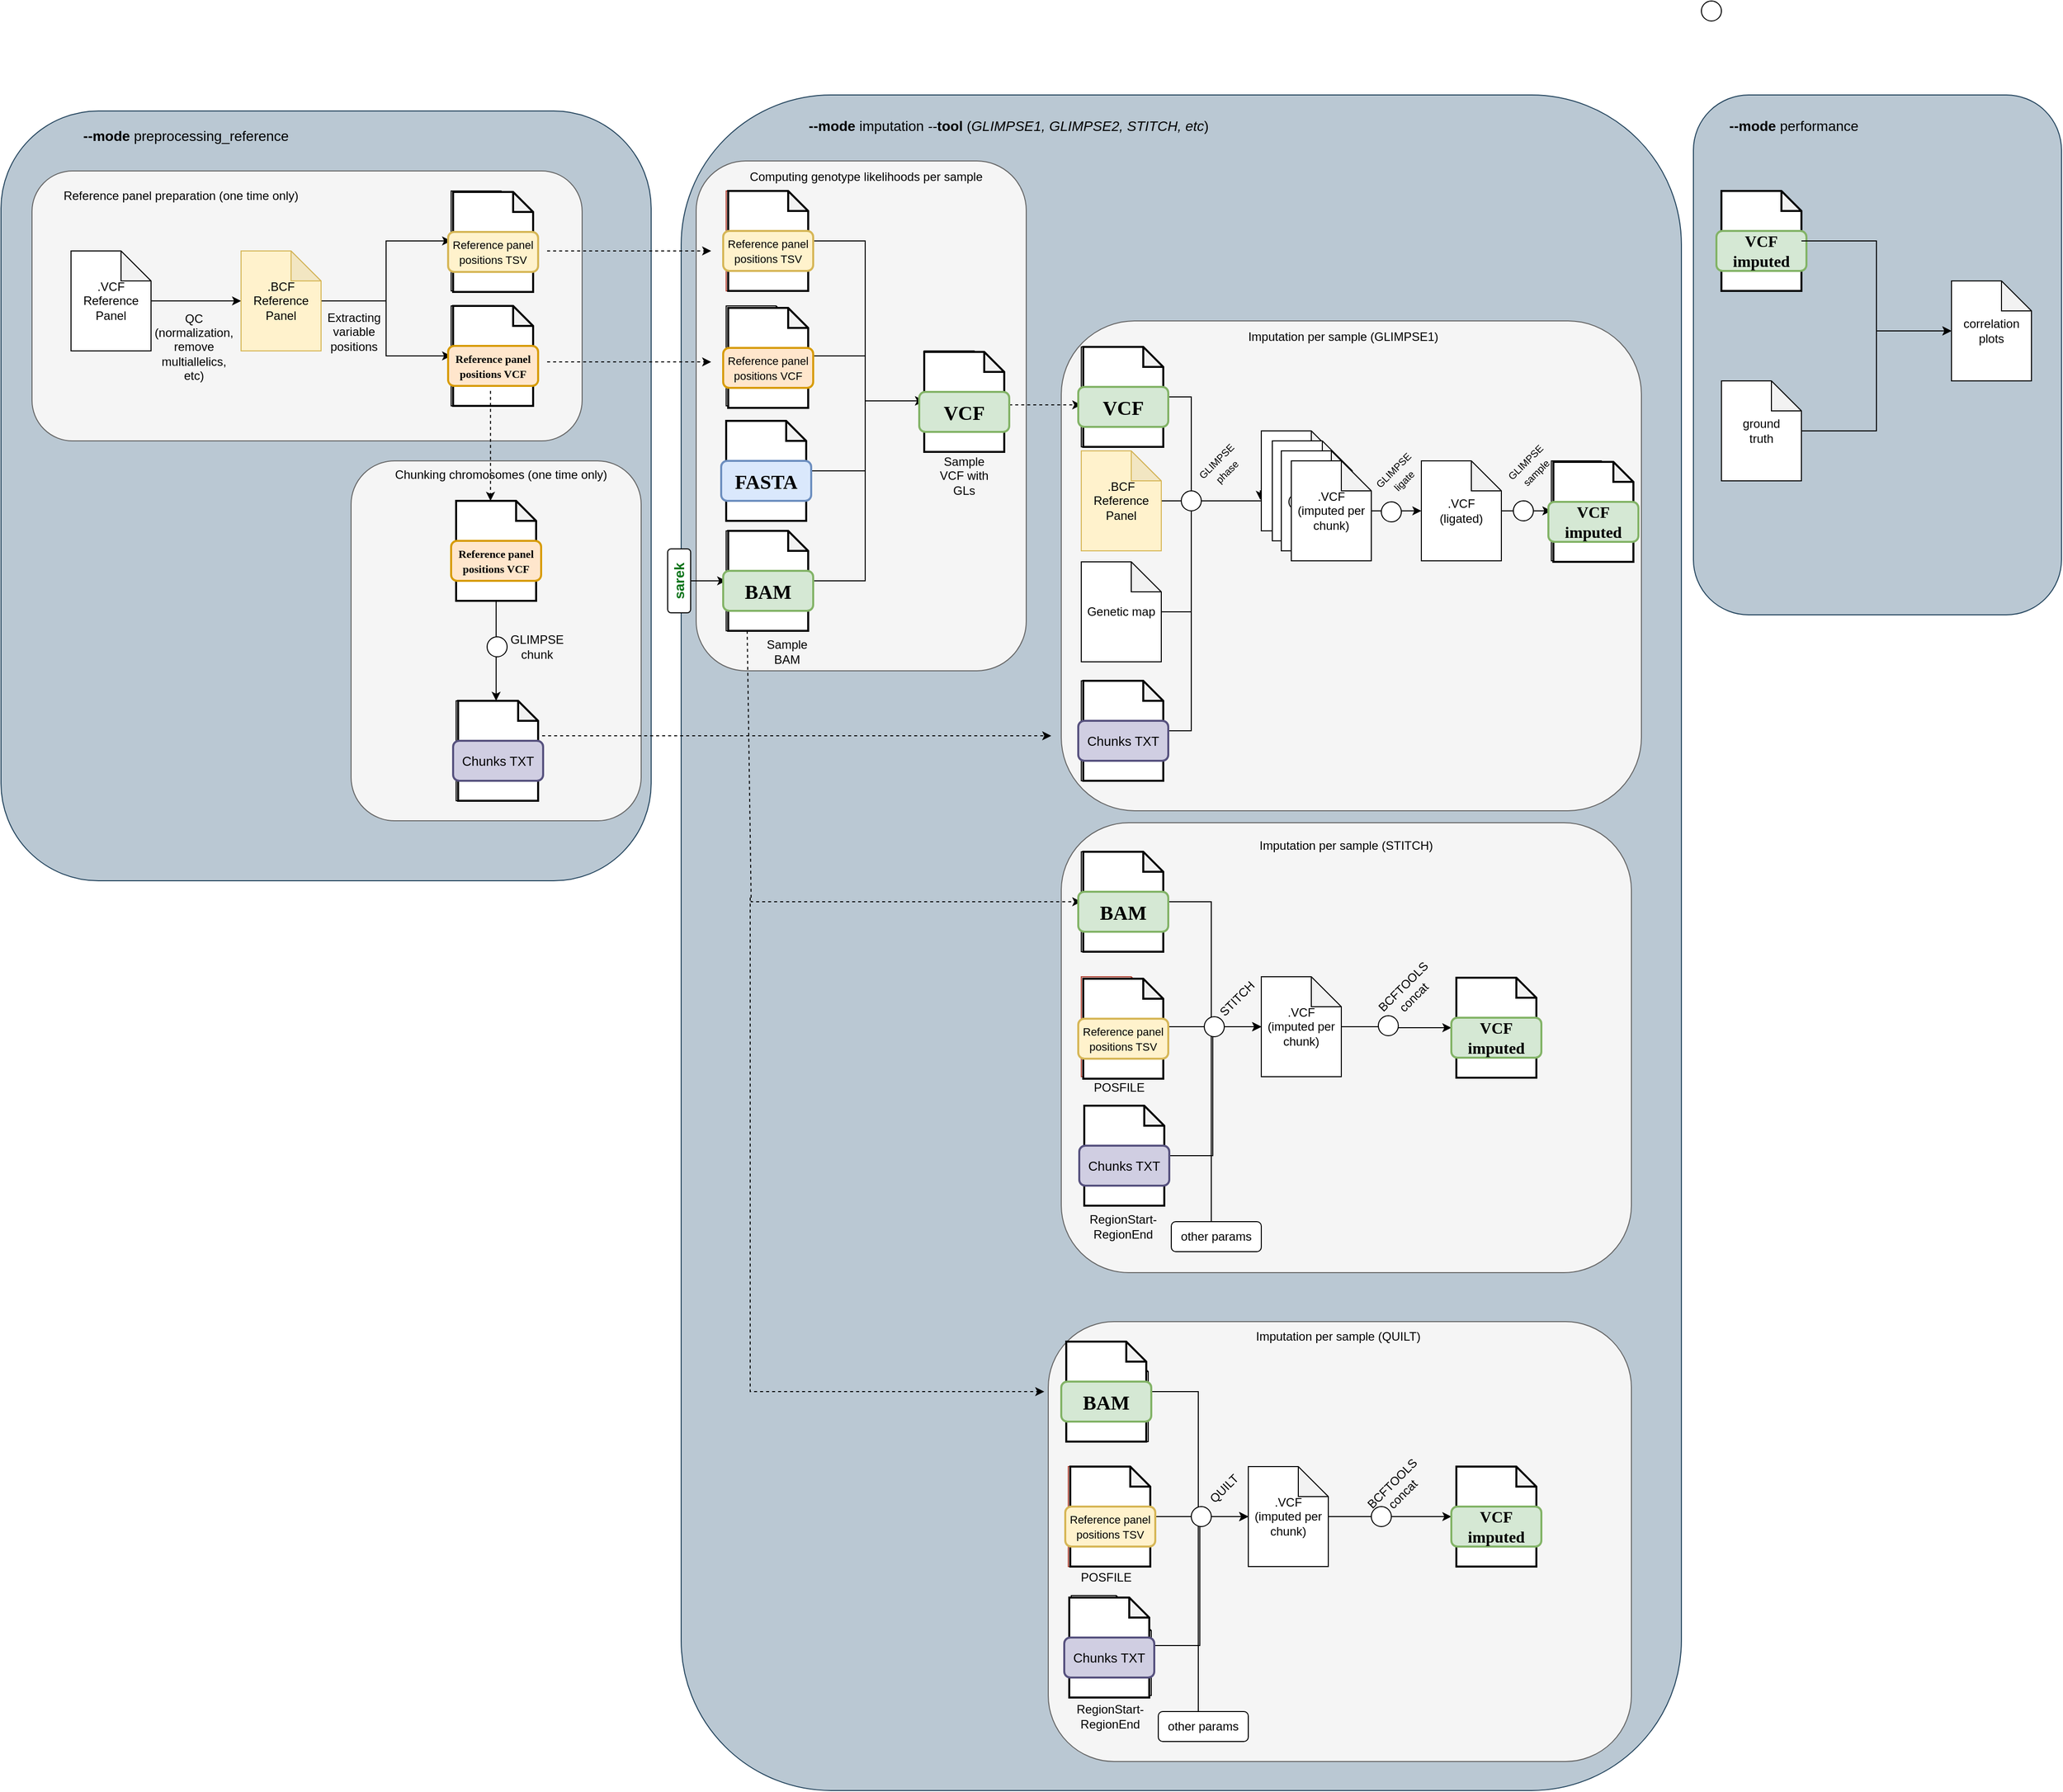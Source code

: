 <mxfile version="21.3.2" type="github">
  <diagram name="Página-1" id="-axOkUm3RsGXAW3Lqls3">
    <mxGraphModel dx="1434" dy="1920" grid="1" gridSize="10" guides="1" tooltips="1" connect="1" arrows="1" fold="1" page="1" pageScale="1" pageWidth="827" pageHeight="1169" math="0" shadow="0">
      <root>
        <mxCell id="0" />
        <mxCell id="1" parent="0" />
        <mxCell id="6JE3I8eEDpICr71EeEou-188" value="" style="rounded=1;whiteSpace=wrap;html=1;fillColor=#bac8d3;strokeColor=#23445d;" parent="1" vertex="1">
          <mxGeometry x="680" y="-36" width="1000" height="1696" as="geometry" />
        </mxCell>
        <mxCell id="6JE3I8eEDpICr71EeEou-182" value="" style="rounded=1;whiteSpace=wrap;html=1;fillColor=#bac8d3;strokeColor=#23445d;" parent="1" vertex="1">
          <mxGeometry y="-20" width="650" height="770" as="geometry" />
        </mxCell>
        <mxCell id="6JE3I8eEDpICr71EeEou-3" value="" style="rounded=1;whiteSpace=wrap;html=1;fillColor=#f5f5f5;strokeColor=#666666;fontColor=#333333;" parent="1" vertex="1">
          <mxGeometry x="31" y="40" width="550" height="270" as="geometry" />
        </mxCell>
        <mxCell id="6JE3I8eEDpICr71EeEou-7" style="edgeStyle=orthogonalEdgeStyle;rounded=0;orthogonalLoop=1;jettySize=auto;html=1;" parent="1" source="6JE3I8eEDpICr71EeEou-2" target="6JE3I8eEDpICr71EeEou-6" edge="1">
          <mxGeometry relative="1" as="geometry" />
        </mxCell>
        <mxCell id="6JE3I8eEDpICr71EeEou-2" value="&lt;div&gt;.VCF&lt;/div&gt;&lt;div&gt;Reference&lt;/div&gt;&lt;div&gt;Panel&lt;br&gt;&lt;/div&gt;" style="shape=note;whiteSpace=wrap;html=1;backgroundOutline=1;darkOpacity=0.05;" parent="1" vertex="1">
          <mxGeometry x="70" y="120" width="80" height="100" as="geometry" />
        </mxCell>
        <mxCell id="6JE3I8eEDpICr71EeEou-4" value="Reference panel preparation (one time only)" style="text;html=1;strokeColor=none;fillColor=none;align=center;verticalAlign=middle;whiteSpace=wrap;rounded=0;" parent="1" vertex="1">
          <mxGeometry x="10" y="50" width="340" height="30" as="geometry" />
        </mxCell>
        <mxCell id="6JE3I8eEDpICr71EeEou-12" style="edgeStyle=orthogonalEdgeStyle;rounded=0;orthogonalLoop=1;jettySize=auto;html=1;entryX=0;entryY=0.5;entryDx=0;entryDy=0;entryPerimeter=0;" parent="1" source="6JE3I8eEDpICr71EeEou-6" target="6JE3I8eEDpICr71EeEou-9" edge="1">
          <mxGeometry relative="1" as="geometry" />
        </mxCell>
        <mxCell id="6JE3I8eEDpICr71EeEou-13" style="edgeStyle=orthogonalEdgeStyle;rounded=0;orthogonalLoop=1;jettySize=auto;html=1;" parent="1" source="6JE3I8eEDpICr71EeEou-6" target="6JE3I8eEDpICr71EeEou-10" edge="1">
          <mxGeometry relative="1" as="geometry" />
        </mxCell>
        <mxCell id="6JE3I8eEDpICr71EeEou-6" value="&lt;div&gt;.BCF&lt;/div&gt;&lt;div&gt;Reference&lt;/div&gt;&lt;div&gt;Panel&lt;br&gt;&lt;/div&gt;" style="shape=note;whiteSpace=wrap;html=1;backgroundOutline=1;darkOpacity=0.05;fillColor=#fff2cc;strokeColor=#d6b656;" parent="1" vertex="1">
          <mxGeometry x="240" y="120" width="80" height="100" as="geometry" />
        </mxCell>
        <mxCell id="6JE3I8eEDpICr71EeEou-8" value="&lt;div&gt;QC&lt;/div&gt;&lt;div&gt;(normalization,&lt;/div&gt;&lt;div&gt;remove multiallelics, etc)&lt;br&gt;&lt;/div&gt;" style="text;html=1;strokeColor=none;fillColor=none;align=center;verticalAlign=middle;whiteSpace=wrap;rounded=0;" parent="1" vertex="1">
          <mxGeometry x="163" y="201" width="60" height="30" as="geometry" />
        </mxCell>
        <mxCell id="6JE3I8eEDpICr71EeEou-9" value="&lt;div&gt;.TSV&lt;/div&gt;&lt;div&gt;Reference&lt;/div&gt;&lt;div&gt;Panel&lt;/div&gt;&lt;div&gt;(variable positions)&lt;/div&gt;" style="shape=note;whiteSpace=wrap;html=1;backgroundOutline=1;darkOpacity=0.05;" parent="1" vertex="1">
          <mxGeometry x="450" y="60" width="80" height="100" as="geometry" />
        </mxCell>
        <mxCell id="6JE3I8eEDpICr71EeEou-10" value="&lt;div&gt;.VCF&lt;/div&gt;&lt;div&gt;Reference&lt;/div&gt;&lt;div&gt;Panel&lt;/div&gt;&lt;div&gt;(variable positions)&lt;/div&gt;" style="shape=note;whiteSpace=wrap;html=1;backgroundOutline=1;darkOpacity=0.05;" parent="1" vertex="1">
          <mxGeometry x="450" y="175" width="80" height="100" as="geometry" />
        </mxCell>
        <mxCell id="6JE3I8eEDpICr71EeEou-14" value="Extracting variable positions" style="text;html=1;strokeColor=none;fillColor=none;align=center;verticalAlign=middle;whiteSpace=wrap;rounded=0;" parent="1" vertex="1">
          <mxGeometry x="323" y="186" width="60" height="30" as="geometry" />
        </mxCell>
        <mxCell id="6JE3I8eEDpICr71EeEou-17" value="" style="rounded=1;whiteSpace=wrap;html=1;fillColor=#f5f5f5;strokeColor=#666666;fontColor=#333333;" parent="1" vertex="1">
          <mxGeometry x="695" y="30" width="330" height="510" as="geometry" />
        </mxCell>
        <mxCell id="6JE3I8eEDpICr71EeEou-18" value="Computing genotype likelihoods per sample" style="text;html=1;strokeColor=none;fillColor=none;align=center;verticalAlign=middle;whiteSpace=wrap;rounded=0;" parent="1" vertex="1">
          <mxGeometry x="695" y="31" width="340" height="30" as="geometry" />
        </mxCell>
        <mxCell id="6JE3I8eEDpICr71EeEou-28" style="edgeStyle=orthogonalEdgeStyle;rounded=0;orthogonalLoop=1;jettySize=auto;html=1;entryX=0;entryY=0.5;entryDx=0;entryDy=0;entryPerimeter=0;" parent="1" source="6JE3I8eEDpICr71EeEou-1" target="6JE3I8eEDpICr71EeEou-27" edge="1">
          <mxGeometry relative="1" as="geometry" />
        </mxCell>
        <mxCell id="6JE3I8eEDpICr71EeEou-1" value="&lt;div&gt;sample&lt;br&gt;&lt;/div&gt;&lt;div&gt;.BAM&lt;/div&gt;" style="shape=note;whiteSpace=wrap;html=1;backgroundOutline=1;darkOpacity=0.05;" parent="1" vertex="1">
          <mxGeometry x="725" y="400" width="80" height="100" as="geometry" />
        </mxCell>
        <mxCell id="6JE3I8eEDpICr71EeEou-31" style="edgeStyle=orthogonalEdgeStyle;rounded=0;orthogonalLoop=1;jettySize=auto;html=1;entryX=0;entryY=0.5;entryDx=0;entryDy=0;entryPerimeter=0;" parent="1" source="6JE3I8eEDpICr71EeEou-20" target="6JE3I8eEDpICr71EeEou-27" edge="1">
          <mxGeometry relative="1" as="geometry" />
        </mxCell>
        <mxCell id="6JE3I8eEDpICr71EeEou-20" value="&lt;div&gt;.TSV&lt;/div&gt;&lt;div&gt;Reference&lt;/div&gt;&lt;div&gt;Panel&lt;/div&gt;&lt;div&gt;(variable positions)&lt;/div&gt;" style="shape=note;whiteSpace=wrap;html=1;backgroundOutline=1;darkOpacity=0.05;fillColor=#fad9d5;strokeColor=#ae4132;" parent="1" vertex="1">
          <mxGeometry x="725" y="60" width="80" height="100" as="geometry" />
        </mxCell>
        <mxCell id="6JE3I8eEDpICr71EeEou-30" style="edgeStyle=orthogonalEdgeStyle;rounded=0;orthogonalLoop=1;jettySize=auto;html=1;entryX=0;entryY=0.5;entryDx=0;entryDy=0;entryPerimeter=0;" parent="1" source="6JE3I8eEDpICr71EeEou-21" target="6JE3I8eEDpICr71EeEou-27" edge="1">
          <mxGeometry relative="1" as="geometry" />
        </mxCell>
        <mxCell id="6JE3I8eEDpICr71EeEou-21" value="&lt;div&gt;.VCF&lt;/div&gt;&lt;div&gt;Reference&lt;/div&gt;&lt;div&gt;Panel&lt;/div&gt;&lt;div&gt;(variable positions)&lt;/div&gt;" style="shape=note;whiteSpace=wrap;html=1;backgroundOutline=1;darkOpacity=0.05;" parent="1" vertex="1">
          <mxGeometry x="725" y="175" width="80" height="100" as="geometry" />
        </mxCell>
        <mxCell id="6JE3I8eEDpICr71EeEou-29" style="edgeStyle=orthogonalEdgeStyle;rounded=0;orthogonalLoop=1;jettySize=auto;html=1;entryX=0;entryY=0.5;entryDx=0;entryDy=0;entryPerimeter=0;" parent="1" source="6JE3I8eEDpICr71EeEou-22" target="6JE3I8eEDpICr71EeEou-27" edge="1">
          <mxGeometry relative="1" as="geometry" />
        </mxCell>
        <mxCell id="6JE3I8eEDpICr71EeEou-22" value="&lt;div&gt;.FASTA&lt;/div&gt;&lt;div&gt;reference&lt;/div&gt;&lt;div&gt;genome&lt;br&gt;&lt;/div&gt;" style="shape=note;whiteSpace=wrap;html=1;backgroundOutline=1;darkOpacity=0.05;" parent="1" vertex="1">
          <mxGeometry x="725" y="290" width="80" height="100" as="geometry" />
        </mxCell>
        <mxCell id="6JE3I8eEDpICr71EeEou-25" value="" style="endArrow=classic;html=1;rounded=0;dashed=1;" parent="1" edge="1">
          <mxGeometry width="50" height="50" relative="1" as="geometry">
            <mxPoint x="546" y="231" as="sourcePoint" />
            <mxPoint x="710" y="231" as="targetPoint" />
          </mxGeometry>
        </mxCell>
        <mxCell id="6JE3I8eEDpICr71EeEou-26" value="" style="endArrow=classic;html=1;rounded=0;dashed=1;" parent="1" edge="1">
          <mxGeometry width="50" height="50" relative="1" as="geometry">
            <mxPoint x="546" y="120" as="sourcePoint" />
            <mxPoint x="710" y="120" as="targetPoint" />
          </mxGeometry>
        </mxCell>
        <mxCell id="6JE3I8eEDpICr71EeEou-27" value="&lt;div&gt;.VCF&lt;/div&gt;&lt;div&gt;Sample&lt;/div&gt;(with GLs)" style="shape=note;whiteSpace=wrap;html=1;backgroundOutline=1;darkOpacity=0.05;" parent="1" vertex="1">
          <mxGeometry x="923" y="220" width="80" height="100" as="geometry" />
        </mxCell>
        <mxCell id="6JE3I8eEDpICr71EeEou-32" value="" style="rounded=1;whiteSpace=wrap;html=1;fillColor=#f5f5f5;strokeColor=#666666;fontColor=#333333;" parent="1" vertex="1">
          <mxGeometry x="350" y="330" width="290" height="360" as="geometry" />
        </mxCell>
        <mxCell id="6JE3I8eEDpICr71EeEou-33" value="Chunking chromosomes (one time only)" style="text;html=1;strokeColor=none;fillColor=none;align=center;verticalAlign=middle;whiteSpace=wrap;rounded=0;" parent="1" vertex="1">
          <mxGeometry x="330" y="329" width="340" height="30" as="geometry" />
        </mxCell>
        <mxCell id="6JE3I8eEDpICr71EeEou-37" style="edgeStyle=orthogonalEdgeStyle;rounded=0;orthogonalLoop=1;jettySize=auto;html=1;" parent="1" source="6JE3I8eEDpICr71EeEou-35" target="6JE3I8eEDpICr71EeEou-36" edge="1">
          <mxGeometry relative="1" as="geometry" />
        </mxCell>
        <mxCell id="6JE3I8eEDpICr71EeEou-35" value="&lt;div&gt;.VCF&lt;/div&gt;&lt;div&gt;Reference&lt;/div&gt;&lt;div&gt;Panel&lt;/div&gt;&lt;div&gt;(variable positions)&lt;/div&gt;" style="shape=note;whiteSpace=wrap;html=1;backgroundOutline=1;darkOpacity=0.05;size=35;" parent="1" vertex="1">
          <mxGeometry x="455" y="370" width="80" height="100" as="geometry" />
        </mxCell>
        <mxCell id="6JE3I8eEDpICr71EeEou-36" value="&lt;div&gt;.TXT&lt;/div&gt;&lt;div&gt;Chunks per chromosome&lt;br&gt;&lt;/div&gt;" style="shape=note;whiteSpace=wrap;html=1;backgroundOutline=1;darkOpacity=0.05;size=35;" parent="1" vertex="1">
          <mxGeometry x="455" y="570" width="80" height="100" as="geometry" />
        </mxCell>
        <mxCell id="6JE3I8eEDpICr71EeEou-38" value="" style="ellipse;whiteSpace=wrap;html=1;aspect=fixed;" parent="1" vertex="1">
          <mxGeometry x="486" y="506" width="20" height="20" as="geometry" />
        </mxCell>
        <mxCell id="6JE3I8eEDpICr71EeEou-39" value="GLIMPSE chunk" style="text;html=1;strokeColor=none;fillColor=none;align=center;verticalAlign=middle;whiteSpace=wrap;rounded=0;" parent="1" vertex="1">
          <mxGeometry x="506" y="501" width="60" height="30" as="geometry" />
        </mxCell>
        <mxCell id="6JE3I8eEDpICr71EeEou-40" value="" style="rounded=1;whiteSpace=wrap;html=1;fillColor=#f5f5f5;strokeColor=#666666;fontColor=#333333;" parent="1" vertex="1">
          <mxGeometry x="1060" y="190" width="580" height="490" as="geometry" />
        </mxCell>
        <mxCell id="6JE3I8eEDpICr71EeEou-41" value="Imputation per sample (GLIMPSE1)" style="text;html=1;strokeColor=none;fillColor=none;align=center;verticalAlign=middle;whiteSpace=wrap;rounded=0;" parent="1" vertex="1">
          <mxGeometry x="1172" y="191" width="340" height="30" as="geometry" />
        </mxCell>
        <mxCell id="6JE3I8eEDpICr71EeEou-65" style="edgeStyle=orthogonalEdgeStyle;rounded=0;orthogonalLoop=1;jettySize=auto;html=1;entryX=0;entryY=0.5;entryDx=0;entryDy=0;entryPerimeter=0;" parent="1" source="6JE3I8eEDpICr71EeEou-42" target="6JE3I8eEDpICr71EeEou-48" edge="1">
          <mxGeometry relative="1" as="geometry">
            <Array as="points">
              <mxPoint x="1190" y="266" />
              <mxPoint x="1190" y="370" />
            </Array>
          </mxGeometry>
        </mxCell>
        <mxCell id="6JE3I8eEDpICr71EeEou-42" value="&lt;div&gt;.VCF&lt;/div&gt;&lt;div&gt;Sample&lt;/div&gt;(with GLs)" style="shape=note;whiteSpace=wrap;html=1;backgroundOutline=1;darkOpacity=0.05;" parent="1" vertex="1">
          <mxGeometry x="1080" y="216" width="80" height="100" as="geometry" />
        </mxCell>
        <mxCell id="6JE3I8eEDpICr71EeEou-64" style="edgeStyle=orthogonalEdgeStyle;rounded=0;orthogonalLoop=1;jettySize=auto;html=1;" parent="1" source="6JE3I8eEDpICr71EeEou-43" target="6JE3I8eEDpICr71EeEou-48" edge="1">
          <mxGeometry relative="1" as="geometry" />
        </mxCell>
        <mxCell id="6JE3I8eEDpICr71EeEou-43" value="&lt;div&gt;.BCF&lt;/div&gt;&lt;div&gt;Reference&lt;/div&gt;&lt;div&gt;Panel&lt;br&gt;&lt;/div&gt;" style="shape=note;whiteSpace=wrap;html=1;backgroundOutline=1;darkOpacity=0.05;fillColor=#fff2cc;strokeColor=#d6b656;" parent="1" vertex="1">
          <mxGeometry x="1080" y="320" width="80" height="100" as="geometry" />
        </mxCell>
        <mxCell id="6JE3I8eEDpICr71EeEou-66" style="edgeStyle=orthogonalEdgeStyle;rounded=0;orthogonalLoop=1;jettySize=auto;html=1;entryX=-0.012;entryY=0.69;entryDx=0;entryDy=0;entryPerimeter=0;" parent="1" source="6JE3I8eEDpICr71EeEou-67" target="6JE3I8eEDpICr71EeEou-46" edge="1">
          <mxGeometry relative="1" as="geometry">
            <Array as="points">
              <mxPoint x="1260" y="370" />
              <mxPoint x="1260" y="360" />
            </Array>
          </mxGeometry>
        </mxCell>
        <mxCell id="6JE3I8eEDpICr71EeEou-44" value="Genetic map" style="shape=note;whiteSpace=wrap;html=1;backgroundOutline=1;darkOpacity=0.05;" parent="1" vertex="1">
          <mxGeometry x="1080" y="431" width="80" height="100" as="geometry" />
        </mxCell>
        <mxCell id="6JE3I8eEDpICr71EeEou-46" value="&lt;div&gt;.VCF&lt;/div&gt;&lt;div&gt;Sample&lt;/div&gt;(with GLs)" style="shape=note;whiteSpace=wrap;html=1;backgroundOutline=1;darkOpacity=0.05;" parent="1" vertex="1">
          <mxGeometry x="1260" y="300" width="80" height="100" as="geometry" />
        </mxCell>
        <mxCell id="6JE3I8eEDpICr71EeEou-47" value="&lt;div&gt;.VCF&lt;/div&gt;&lt;div&gt;Sample&lt;/div&gt;(with GLs)" style="shape=note;whiteSpace=wrap;html=1;backgroundOutline=1;darkOpacity=0.05;" parent="1" vertex="1">
          <mxGeometry x="1271" y="310" width="80" height="100" as="geometry" />
        </mxCell>
        <mxCell id="6JE3I8eEDpICr71EeEou-48" value="&lt;div&gt;.VCF&lt;/div&gt;&lt;div&gt;(imputed per chunk)&lt;br&gt;&lt;/div&gt;" style="shape=note;whiteSpace=wrap;html=1;backgroundOutline=1;darkOpacity=0.05;" parent="1" vertex="1">
          <mxGeometry x="1280" y="320" width="80" height="100" as="geometry" />
        </mxCell>
        <mxCell id="6JE3I8eEDpICr71EeEou-52" value="" style="endArrow=classic;html=1;rounded=0;dashed=1;" parent="1" edge="1">
          <mxGeometry width="50" height="50" relative="1" as="geometry">
            <mxPoint x="990" y="274" as="sourcePoint" />
            <mxPoint x="1080" y="274" as="targetPoint" />
          </mxGeometry>
        </mxCell>
        <mxCell id="6JE3I8eEDpICr71EeEou-56" style="edgeStyle=orthogonalEdgeStyle;rounded=0;orthogonalLoop=1;jettySize=auto;html=1;entryX=0;entryY=0.5;entryDx=0;entryDy=0;entryPerimeter=0;" parent="1" source="6JE3I8eEDpICr71EeEou-53" target="6JE3I8eEDpICr71EeEou-54" edge="1">
          <mxGeometry relative="1" as="geometry" />
        </mxCell>
        <mxCell id="6JE3I8eEDpICr71EeEou-53" value="&lt;div&gt;.VCF&lt;/div&gt;&lt;div&gt;(imputed per chunk)&lt;br&gt;&lt;/div&gt;" style="shape=note;whiteSpace=wrap;html=1;backgroundOutline=1;darkOpacity=0.05;" parent="1" vertex="1">
          <mxGeometry x="1290" y="330" width="80" height="100" as="geometry" />
        </mxCell>
        <mxCell id="6JE3I8eEDpICr71EeEou-57" style="edgeStyle=orthogonalEdgeStyle;rounded=0;orthogonalLoop=1;jettySize=auto;html=1;entryX=0;entryY=0.5;entryDx=0;entryDy=0;entryPerimeter=0;" parent="1" source="6JE3I8eEDpICr71EeEou-54" target="6JE3I8eEDpICr71EeEou-55" edge="1">
          <mxGeometry relative="1" as="geometry" />
        </mxCell>
        <mxCell id="6JE3I8eEDpICr71EeEou-54" value="&lt;div&gt;.VCF&lt;/div&gt;&lt;div&gt;(ligated)&lt;br&gt;&lt;/div&gt;" style="shape=note;whiteSpace=wrap;html=1;backgroundOutline=1;darkOpacity=0.05;" parent="1" vertex="1">
          <mxGeometry x="1420" y="330" width="80" height="100" as="geometry" />
        </mxCell>
        <mxCell id="6JE3I8eEDpICr71EeEou-55" value="&lt;div&gt;.VCF&lt;/div&gt;&lt;div&gt;(haplotypes sampled)&lt;br&gt;&lt;/div&gt;" style="shape=note;whiteSpace=wrap;html=1;backgroundOutline=1;darkOpacity=0.05;" parent="1" vertex="1">
          <mxGeometry x="1550" y="330" width="80" height="100" as="geometry" />
        </mxCell>
        <mxCell id="6JE3I8eEDpICr71EeEou-58" value="" style="ellipse;whiteSpace=wrap;html=1;aspect=fixed;" parent="1" vertex="1">
          <mxGeometry x="1380" y="371" width="20" height="20" as="geometry" />
        </mxCell>
        <mxCell id="6JE3I8eEDpICr71EeEou-62" value="" style="ellipse;whiteSpace=wrap;html=1;aspect=fixed;" parent="1" vertex="1">
          <mxGeometry x="1512" y="370" width="20" height="20" as="geometry" />
        </mxCell>
        <mxCell id="6JE3I8eEDpICr71EeEou-63" value="&lt;font style=&quot;font-size: 10px;&quot;&gt;GLIMPSE phase&lt;/font&gt;" style="text;html=1;strokeColor=none;fillColor=none;align=center;verticalAlign=middle;whiteSpace=wrap;rounded=0;rotation=-45;" parent="1" vertex="1">
          <mxGeometry x="1190" y="320" width="60" height="30" as="geometry" />
        </mxCell>
        <mxCell id="6JE3I8eEDpICr71EeEou-68" value="" style="edgeStyle=orthogonalEdgeStyle;rounded=0;orthogonalLoop=1;jettySize=auto;html=1;entryX=0;entryY=0.5;entryDx=0;entryDy=0;entryPerimeter=0;" parent="1" source="6JE3I8eEDpICr71EeEou-44" target="6JE3I8eEDpICr71EeEou-67" edge="1">
          <mxGeometry relative="1" as="geometry">
            <mxPoint x="1160" y="481" as="sourcePoint" />
            <mxPoint x="1271" y="360" as="targetPoint" />
            <Array as="points">
              <mxPoint x="1190" y="481" />
            </Array>
          </mxGeometry>
        </mxCell>
        <mxCell id="6JE3I8eEDpICr71EeEou-67" value="" style="ellipse;whiteSpace=wrap;html=1;aspect=fixed;" parent="1" vertex="1">
          <mxGeometry x="1180" y="360" width="20" height="20" as="geometry" />
        </mxCell>
        <mxCell id="6JE3I8eEDpICr71EeEou-69" value="&lt;div&gt;&lt;font style=&quot;font-size: 10px;&quot;&gt;GLIMPSE ligate&lt;/font&gt;&lt;/div&gt;" style="text;html=1;strokeColor=none;fillColor=none;align=center;verticalAlign=middle;whiteSpace=wrap;rounded=0;rotation=-45;" parent="1" vertex="1">
          <mxGeometry x="1367" y="329" width="60" height="30" as="geometry" />
        </mxCell>
        <mxCell id="6JE3I8eEDpICr71EeEou-70" value="&lt;div&gt;&lt;font style=&quot;font-size: 10px;&quot;&gt;GLIMPSE sample&lt;/font&gt;&lt;/div&gt;" style="text;html=1;strokeColor=none;fillColor=none;align=center;verticalAlign=middle;whiteSpace=wrap;rounded=0;rotation=-45;" parent="1" vertex="1">
          <mxGeometry x="1499" y="321" width="60" height="30" as="geometry" />
        </mxCell>
        <mxCell id="6JE3I8eEDpICr71EeEou-73" style="edgeStyle=orthogonalEdgeStyle;rounded=0;orthogonalLoop=1;jettySize=auto;html=1;entryX=0.5;entryY=1;entryDx=0;entryDy=0;endArrow=none;endFill=0;" parent="1" source="6JE3I8eEDpICr71EeEou-71" target="6JE3I8eEDpICr71EeEou-67" edge="1">
          <mxGeometry relative="1" as="geometry" />
        </mxCell>
        <mxCell id="6JE3I8eEDpICr71EeEou-71" value="&lt;div&gt;.TXT&lt;/div&gt;&lt;div&gt;Chunks per chromosome&lt;br&gt;&lt;/div&gt;" style="shape=note;whiteSpace=wrap;html=1;backgroundOutline=1;darkOpacity=0.05;size=35;" parent="1" vertex="1">
          <mxGeometry x="1080" y="550" width="80" height="100" as="geometry" />
        </mxCell>
        <mxCell id="6JE3I8eEDpICr71EeEou-72" value="" style="endArrow=classic;html=1;rounded=0;dashed=1;exitX=0;exitY=0;exitDx=80;exitDy=35;exitPerimeter=0;" parent="1" source="6JE3I8eEDpICr71EeEou-36" edge="1">
          <mxGeometry width="50" height="50" relative="1" as="geometry">
            <mxPoint x="570" y="600" as="sourcePoint" />
            <mxPoint x="1050" y="605" as="targetPoint" />
          </mxGeometry>
        </mxCell>
        <mxCell id="6JE3I8eEDpICr71EeEou-74" value="" style="rounded=1;whiteSpace=wrap;html=1;fillColor=#f5f5f5;strokeColor=#666666;fontColor=#333333;" parent="1" vertex="1">
          <mxGeometry x="1060" y="692" width="570" height="450" as="geometry" />
        </mxCell>
        <mxCell id="6JE3I8eEDpICr71EeEou-75" value="Imputation per sample (STITCH)" style="text;html=1;strokeColor=none;fillColor=none;align=center;verticalAlign=middle;whiteSpace=wrap;rounded=0;" parent="1" vertex="1">
          <mxGeometry x="1175" y="700" width="340" height="30" as="geometry" />
        </mxCell>
        <mxCell id="6JE3I8eEDpICr71EeEou-86" style="edgeStyle=orthogonalEdgeStyle;rounded=0;orthogonalLoop=1;jettySize=auto;html=1;entryX=0;entryY=0.5;entryDx=0;entryDy=0;entryPerimeter=0;" parent="1" source="6JE3I8eEDpICr71EeEou-77" target="6JE3I8eEDpICr71EeEou-84" edge="1">
          <mxGeometry relative="1" as="geometry" />
        </mxCell>
        <mxCell id="6JE3I8eEDpICr71EeEou-77" value="&lt;div&gt;.TXT&lt;/div&gt;&lt;div&gt;Chunks per chromosome&lt;/div&gt;" style="shape=note;whiteSpace=wrap;html=1;backgroundOutline=1;darkOpacity=0.05;size=35;" parent="1" vertex="1">
          <mxGeometry x="1083" y="975" width="80" height="100" as="geometry" />
        </mxCell>
        <mxCell id="6JE3I8eEDpICr71EeEou-79" value="POSFILE" style="text;html=1;strokeColor=none;fillColor=none;align=center;verticalAlign=middle;whiteSpace=wrap;rounded=0;" parent="1" vertex="1">
          <mxGeometry x="1088" y="942" width="60" height="30" as="geometry" />
        </mxCell>
        <mxCell id="6JE3I8eEDpICr71EeEou-88" style="edgeStyle=orthogonalEdgeStyle;rounded=0;orthogonalLoop=1;jettySize=auto;html=1;entryX=0;entryY=0.5;entryDx=0;entryDy=0;entryPerimeter=0;" parent="1" source="6JE3I8eEDpICr71EeEou-80" target="6JE3I8eEDpICr71EeEou-84" edge="1">
          <mxGeometry relative="1" as="geometry" />
        </mxCell>
        <mxCell id="6JE3I8eEDpICr71EeEou-80" value="&lt;div&gt;sample&lt;br&gt;&lt;/div&gt;&lt;div&gt;.BAM&lt;/div&gt;" style="shape=note;whiteSpace=wrap;html=1;backgroundOutline=1;darkOpacity=0.05;" parent="1" vertex="1">
          <mxGeometry x="1080" y="721" width="80" height="100" as="geometry" />
        </mxCell>
        <mxCell id="6JE3I8eEDpICr71EeEou-81" value="" style="endArrow=classic;html=1;rounded=0;dashed=1;entryX=0;entryY=0.5;entryDx=0;entryDy=0;entryPerimeter=0;" parent="1" target="6JE3I8eEDpICr71EeEou-80" edge="1">
          <mxGeometry width="50" height="50" relative="1" as="geometry">
            <mxPoint x="746" y="500" as="sourcePoint" />
            <mxPoint x="1090" y="794" as="targetPoint" />
            <Array as="points">
              <mxPoint x="750" y="771" />
            </Array>
          </mxGeometry>
        </mxCell>
        <mxCell id="6JE3I8eEDpICr71EeEou-82" value="RegionStart-RegionEnd" style="text;html=1;strokeColor=none;fillColor=none;align=center;verticalAlign=middle;whiteSpace=wrap;rounded=0;" parent="1" vertex="1">
          <mxGeometry x="1092" y="1081" width="60" height="30" as="geometry" />
        </mxCell>
        <mxCell id="6JE3I8eEDpICr71EeEou-87" style="edgeStyle=orthogonalEdgeStyle;rounded=0;orthogonalLoop=1;jettySize=auto;html=1;entryX=0;entryY=0.5;entryDx=0;entryDy=0;entryPerimeter=0;" parent="1" source="6JE3I8eEDpICr71EeEou-83" target="6JE3I8eEDpICr71EeEou-84" edge="1">
          <mxGeometry relative="1" as="geometry" />
        </mxCell>
        <mxCell id="6JE3I8eEDpICr71EeEou-83" value="&lt;div&gt;.TSV&lt;/div&gt;&lt;div&gt;Reference&lt;/div&gt;&lt;div&gt;Panel&lt;/div&gt;&lt;div&gt;(variable positions)&lt;/div&gt;" style="shape=note;whiteSpace=wrap;html=1;backgroundOutline=1;darkOpacity=0.05;fillColor=#fad9d5;strokeColor=#ae4132;" parent="1" vertex="1">
          <mxGeometry x="1080" y="846" width="80" height="100" as="geometry" />
        </mxCell>
        <mxCell id="6JE3I8eEDpICr71EeEou-223" style="edgeStyle=orthogonalEdgeStyle;rounded=0;orthogonalLoop=1;jettySize=auto;html=1;entryX=0;entryY=0.25;entryDx=0;entryDy=0;" parent="1" source="6JE3I8eEDpICr71EeEou-84" target="6JE3I8eEDpICr71EeEou-216" edge="1">
          <mxGeometry relative="1" as="geometry" />
        </mxCell>
        <mxCell id="6JE3I8eEDpICr71EeEou-84" value="&lt;div&gt;.VCF&lt;/div&gt;&lt;div&gt;(imputed per chunk)&lt;br&gt;&lt;/div&gt;" style="shape=note;whiteSpace=wrap;html=1;backgroundOutline=1;darkOpacity=0.05;" parent="1" vertex="1">
          <mxGeometry x="1260" y="846" width="80" height="100" as="geometry" />
        </mxCell>
        <mxCell id="6JE3I8eEDpICr71EeEou-89" style="edgeStyle=orthogonalEdgeStyle;rounded=0;orthogonalLoop=1;jettySize=auto;html=1;entryX=0;entryY=0.5;entryDx=0;entryDy=0;entryPerimeter=0;" parent="1" source="6JE3I8eEDpICr71EeEou-85" target="6JE3I8eEDpICr71EeEou-84" edge="1">
          <mxGeometry relative="1" as="geometry">
            <Array as="points">
              <mxPoint x="1210" y="896" />
            </Array>
          </mxGeometry>
        </mxCell>
        <mxCell id="6JE3I8eEDpICr71EeEou-85" value="other params" style="rounded=1;whiteSpace=wrap;html=1;" parent="1" vertex="1">
          <mxGeometry x="1170" y="1091" width="90" height="30" as="geometry" />
        </mxCell>
        <mxCell id="6JE3I8eEDpICr71EeEou-90" value="" style="ellipse;whiteSpace=wrap;html=1;aspect=fixed;" parent="1" vertex="1">
          <mxGeometry x="1203" y="886" width="20" height="20" as="geometry" />
        </mxCell>
        <mxCell id="6JE3I8eEDpICr71EeEou-92" value="STITCH" style="text;html=1;strokeColor=none;fillColor=none;align=center;verticalAlign=middle;whiteSpace=wrap;rounded=0;rotation=-45;" parent="1" vertex="1">
          <mxGeometry x="1206" y="853" width="60" height="30" as="geometry" />
        </mxCell>
        <mxCell id="6JE3I8eEDpICr71EeEou-94" style="edgeStyle=orthogonalEdgeStyle;rounded=0;orthogonalLoop=1;jettySize=auto;html=1;entryX=0;entryY=0.5;entryDx=0;entryDy=0;entryPerimeter=0;" parent="1" target="6JE3I8eEDpICr71EeEou-1" edge="1">
          <mxGeometry relative="1" as="geometry">
            <mxPoint x="688.5" y="450" as="sourcePoint" />
          </mxGeometry>
        </mxCell>
        <mxCell id="6JE3I8eEDpICr71EeEou-93" value="&lt;font style=&quot;font-size: 14px;&quot;&gt;&lt;b&gt;sarek&lt;/b&gt;&lt;/font&gt;" style="rounded=1;whiteSpace=wrap;html=1;rotation=-90;fontColor=#0B7319;" parent="1" vertex="1">
          <mxGeometry x="646" y="438.5" width="64" height="23" as="geometry" />
        </mxCell>
        <mxCell id="6JE3I8eEDpICr71EeEou-95" value="" style="rounded=1;whiteSpace=wrap;html=1;fillColor=#f5f5f5;strokeColor=#666666;fontColor=#333333;" parent="1" vertex="1">
          <mxGeometry x="1047" y="1191" width="583" height="440" as="geometry" />
        </mxCell>
        <mxCell id="6JE3I8eEDpICr71EeEou-96" value="Imputation per sample (QUILT)" style="text;html=1;strokeColor=none;fillColor=none;align=center;verticalAlign=middle;whiteSpace=wrap;rounded=0;" parent="1" vertex="1">
          <mxGeometry x="1167" y="1191" width="340" height="30" as="geometry" />
        </mxCell>
        <mxCell id="6JE3I8eEDpICr71EeEou-97" style="edgeStyle=orthogonalEdgeStyle;rounded=0;orthogonalLoop=1;jettySize=auto;html=1;entryX=0;entryY=0.5;entryDx=0;entryDy=0;entryPerimeter=0;" parent="1" source="6JE3I8eEDpICr71EeEou-98" target="6JE3I8eEDpICr71EeEou-105" edge="1">
          <mxGeometry relative="1" as="geometry" />
        </mxCell>
        <mxCell id="6JE3I8eEDpICr71EeEou-98" value="&lt;div&gt;.TXT&lt;/div&gt;&lt;div&gt;Chunks per chromosome&lt;/div&gt;" style="shape=note;whiteSpace=wrap;html=1;backgroundOutline=1;darkOpacity=0.05;size=35;" parent="1" vertex="1">
          <mxGeometry x="1070" y="1465" width="80" height="100" as="geometry" />
        </mxCell>
        <mxCell id="6JE3I8eEDpICr71EeEou-99" value="POSFILE" style="text;html=1;strokeColor=none;fillColor=none;align=center;verticalAlign=middle;whiteSpace=wrap;rounded=0;" parent="1" vertex="1">
          <mxGeometry x="1075" y="1432" width="60" height="30" as="geometry" />
        </mxCell>
        <mxCell id="6JE3I8eEDpICr71EeEou-100" style="edgeStyle=orthogonalEdgeStyle;rounded=0;orthogonalLoop=1;jettySize=auto;html=1;entryX=0;entryY=0.5;entryDx=0;entryDy=0;entryPerimeter=0;" parent="1" source="6JE3I8eEDpICr71EeEou-101" target="6JE3I8eEDpICr71EeEou-105" edge="1">
          <mxGeometry relative="1" as="geometry" />
        </mxCell>
        <mxCell id="6JE3I8eEDpICr71EeEou-101" value="&lt;div&gt;sample&lt;br&gt;&lt;/div&gt;&lt;div&gt;.BAM&lt;/div&gt;" style="shape=note;whiteSpace=wrap;html=1;backgroundOutline=1;darkOpacity=0.05;" parent="1" vertex="1">
          <mxGeometry x="1067" y="1211" width="80" height="100" as="geometry" />
        </mxCell>
        <mxCell id="6JE3I8eEDpICr71EeEou-102" value="RegionStart-RegionEnd" style="text;html=1;strokeColor=none;fillColor=none;align=center;verticalAlign=middle;whiteSpace=wrap;rounded=0;" parent="1" vertex="1">
          <mxGeometry x="1079" y="1571" width="60" height="30" as="geometry" />
        </mxCell>
        <mxCell id="6JE3I8eEDpICr71EeEou-103" style="edgeStyle=orthogonalEdgeStyle;rounded=0;orthogonalLoop=1;jettySize=auto;html=1;entryX=0;entryY=0.5;entryDx=0;entryDy=0;entryPerimeter=0;" parent="1" source="6JE3I8eEDpICr71EeEou-104" target="6JE3I8eEDpICr71EeEou-105" edge="1">
          <mxGeometry relative="1" as="geometry" />
        </mxCell>
        <mxCell id="6JE3I8eEDpICr71EeEou-104" value="&lt;div&gt;.TSV&lt;/div&gt;&lt;div&gt;Reference&lt;/div&gt;&lt;div&gt;Panel&lt;/div&gt;&lt;div&gt;(variable positions)&lt;/div&gt;" style="shape=note;whiteSpace=wrap;html=1;backgroundOutline=1;darkOpacity=0.05;fillColor=#fad9d5;strokeColor=#ae4132;" parent="1" vertex="1">
          <mxGeometry x="1067" y="1336" width="80" height="100" as="geometry" />
        </mxCell>
        <mxCell id="6JE3I8eEDpICr71EeEou-224" style="edgeStyle=orthogonalEdgeStyle;rounded=0;orthogonalLoop=1;jettySize=auto;html=1;entryX=0;entryY=0.25;entryDx=0;entryDy=0;" parent="1" source="6JE3I8eEDpICr71EeEou-105" target="6JE3I8eEDpICr71EeEou-219" edge="1">
          <mxGeometry relative="1" as="geometry" />
        </mxCell>
        <mxCell id="6JE3I8eEDpICr71EeEou-105" value="&lt;div&gt;.VCF&lt;/div&gt;&lt;div&gt;(imputed per chunk)&lt;br&gt;&lt;/div&gt;" style="shape=note;whiteSpace=wrap;html=1;backgroundOutline=1;darkOpacity=0.05;" parent="1" vertex="1">
          <mxGeometry x="1247" y="1336" width="80" height="100" as="geometry" />
        </mxCell>
        <mxCell id="6JE3I8eEDpICr71EeEou-106" style="edgeStyle=orthogonalEdgeStyle;rounded=0;orthogonalLoop=1;jettySize=auto;html=1;entryX=0;entryY=0.5;entryDx=0;entryDy=0;entryPerimeter=0;" parent="1" source="6JE3I8eEDpICr71EeEou-107" target="6JE3I8eEDpICr71EeEou-105" edge="1">
          <mxGeometry relative="1" as="geometry">
            <Array as="points">
              <mxPoint x="1197" y="1386" />
            </Array>
          </mxGeometry>
        </mxCell>
        <mxCell id="6JE3I8eEDpICr71EeEou-107" value="other params" style="rounded=1;whiteSpace=wrap;html=1;" parent="1" vertex="1">
          <mxGeometry x="1157" y="1581" width="90" height="30" as="geometry" />
        </mxCell>
        <mxCell id="6JE3I8eEDpICr71EeEou-109" value="QUILT" style="text;html=1;strokeColor=none;fillColor=none;align=center;verticalAlign=middle;whiteSpace=wrap;rounded=0;rotation=-45;" parent="1" vertex="1">
          <mxGeometry x="1193" y="1343" width="60" height="30" as="geometry" />
        </mxCell>
        <mxCell id="6JE3I8eEDpICr71EeEou-110" value="" style="endArrow=classic;html=1;rounded=0;dashed=1;" parent="1" edge="1">
          <mxGeometry width="50" height="50" relative="1" as="geometry">
            <mxPoint x="749" y="766.92" as="sourcePoint" />
            <mxPoint x="1043" y="1261" as="targetPoint" />
            <Array as="points">
              <mxPoint x="749" y="1261" />
            </Array>
          </mxGeometry>
        </mxCell>
        <mxCell id="6JE3I8eEDpICr71EeEou-111" value="" style="group" parent="1" vertex="1" connectable="0">
          <mxGeometry x="722" y="400" width="90" height="100" as="geometry" />
        </mxCell>
        <mxCell id="6JE3I8eEDpICr71EeEou-112" value="" style="shape=note;whiteSpace=wrap;html=1;backgroundOutline=1;darkOpacity=0.05;rounded=1;size=20;strokeWidth=2;" parent="6JE3I8eEDpICr71EeEou-111" vertex="1">
          <mxGeometry x="5" width="80" height="100" as="geometry" />
        </mxCell>
        <mxCell id="6JE3I8eEDpICr71EeEou-113" value="&lt;font size=&quot;1&quot; face=&quot;Maven Pro&quot;&gt;&lt;b style=&quot;font-size: 20px;&quot;&gt;BAM&lt;/b&gt;&lt;/font&gt;" style="rounded=1;whiteSpace=wrap;html=1;strokeWidth=2;fillColor=#d5e8d4;strokeColor=#82b366;" parent="6JE3I8eEDpICr71EeEou-111" vertex="1">
          <mxGeometry y="40" width="90" height="40" as="geometry" />
        </mxCell>
        <mxCell id="6JE3I8eEDpICr71EeEou-114" value="" style="group" parent="1" vertex="1" connectable="0">
          <mxGeometry x="918" y="221" width="90" height="100" as="geometry" />
        </mxCell>
        <mxCell id="6JE3I8eEDpICr71EeEou-115" value="" style="shape=note;whiteSpace=wrap;html=1;backgroundOutline=1;darkOpacity=0.05;rounded=1;size=20;strokeWidth=2;" parent="6JE3I8eEDpICr71EeEou-114" vertex="1">
          <mxGeometry x="5" width="80" height="100" as="geometry" />
        </mxCell>
        <mxCell id="6JE3I8eEDpICr71EeEou-116" value="&lt;font size=&quot;1&quot; face=&quot;Maven Pro&quot;&gt;&lt;b style=&quot;font-size: 20px;&quot;&gt;VCF&lt;/b&gt;&lt;/font&gt;" style="rounded=1;whiteSpace=wrap;html=1;strokeWidth=2;fillColor=#d5e8d4;strokeColor=#82b366;" parent="6JE3I8eEDpICr71EeEou-114" vertex="1">
          <mxGeometry y="40" width="90" height="40" as="geometry" />
        </mxCell>
        <mxCell id="6JE3I8eEDpICr71EeEou-117" value="Sample VCF with GLs" style="text;html=1;strokeColor=none;fillColor=none;align=center;verticalAlign=middle;whiteSpace=wrap;rounded=0;" parent="1" vertex="1">
          <mxGeometry x="933" y="330" width="60" height="30" as="geometry" />
        </mxCell>
        <mxCell id="6JE3I8eEDpICr71EeEou-120" value="Sample BAM" style="text;html=1;strokeColor=none;fillColor=none;align=center;verticalAlign=middle;whiteSpace=wrap;rounded=0;" parent="1" vertex="1">
          <mxGeometry x="756" y="506" width="60" height="30" as="geometry" />
        </mxCell>
        <mxCell id="6JE3I8eEDpICr71EeEou-121" value="" style="group" parent="1" vertex="1" connectable="0">
          <mxGeometry x="720" y="290" width="90" height="100" as="geometry" />
        </mxCell>
        <mxCell id="6JE3I8eEDpICr71EeEou-122" value="" style="shape=note;whiteSpace=wrap;html=1;backgroundOutline=1;darkOpacity=0.05;rounded=1;size=20;strokeWidth=2;" parent="6JE3I8eEDpICr71EeEou-121" vertex="1">
          <mxGeometry x="5" width="80" height="100" as="geometry" />
        </mxCell>
        <mxCell id="6JE3I8eEDpICr71EeEou-123" value="&lt;font size=&quot;1&quot; face=&quot;Maven Pro&quot;&gt;&lt;b style=&quot;font-size: 20px;&quot;&gt;FASTA&lt;/b&gt;&lt;/font&gt;" style="rounded=1;whiteSpace=wrap;html=1;strokeWidth=2;fillColor=#dae8fc;strokeColor=#6c8ebf;" parent="6JE3I8eEDpICr71EeEou-121" vertex="1">
          <mxGeometry y="40" width="90" height="40" as="geometry" />
        </mxCell>
        <mxCell id="6JE3I8eEDpICr71EeEou-125" value="" style="group" parent="1" vertex="1" connectable="0">
          <mxGeometry x="1077" y="721" width="90" height="100" as="geometry" />
        </mxCell>
        <mxCell id="6JE3I8eEDpICr71EeEou-126" value="" style="shape=note;whiteSpace=wrap;html=1;backgroundOutline=1;darkOpacity=0.05;rounded=1;size=20;strokeWidth=2;" parent="6JE3I8eEDpICr71EeEou-125" vertex="1">
          <mxGeometry x="5" width="80" height="100" as="geometry" />
        </mxCell>
        <mxCell id="6JE3I8eEDpICr71EeEou-127" value="&lt;font size=&quot;1&quot; face=&quot;Maven Pro&quot;&gt;&lt;b style=&quot;font-size: 20px;&quot;&gt;BAM&lt;/b&gt;&lt;/font&gt;" style="rounded=1;whiteSpace=wrap;html=1;strokeWidth=2;fillColor=#d5e8d4;strokeColor=#82b366;" parent="6JE3I8eEDpICr71EeEou-125" vertex="1">
          <mxGeometry y="40" width="90" height="40" as="geometry" />
        </mxCell>
        <mxCell id="6JE3I8eEDpICr71EeEou-150" value="" style="group" parent="1" vertex="1" connectable="0">
          <mxGeometry x="437" y="165" width="100" height="110" as="geometry" />
        </mxCell>
        <mxCell id="6JE3I8eEDpICr71EeEou-151" value="" style="shape=note;whiteSpace=wrap;html=1;backgroundOutline=1;darkOpacity=0.05;rounded=1;size=20;strokeWidth=2;" parent="6JE3I8eEDpICr71EeEou-150" vertex="1">
          <mxGeometry x="15" y="10" width="80" height="100" as="geometry" />
        </mxCell>
        <mxCell id="6JE3I8eEDpICr71EeEou-152" value="&lt;font style=&quot;font-size: 11px;&quot; face=&quot;Maven Pro&quot;&gt;&lt;b&gt;Reference panel positions VCF&lt;/b&gt;&lt;/font&gt;&lt;font style=&quot;font-size: 11px;&quot; face=&quot;Maven Pro&quot;&gt;&lt;b&gt;&lt;br&gt;&lt;/b&gt;&lt;/font&gt;" style="rounded=1;whiteSpace=wrap;html=1;strokeWidth=2;fillColor=#ffe6cc;strokeColor=#d79b00;" parent="6JE3I8eEDpICr71EeEou-150" vertex="1">
          <mxGeometry x="10" y="50" width="90" height="40" as="geometry" />
        </mxCell>
        <mxCell id="6JE3I8eEDpICr71EeEou-156" value="" style="group" parent="1" vertex="1" connectable="0">
          <mxGeometry x="447" y="61" width="90" height="100" as="geometry" />
        </mxCell>
        <mxCell id="6JE3I8eEDpICr71EeEou-157" value="" style="shape=note;whiteSpace=wrap;html=1;backgroundOutline=1;darkOpacity=0.05;rounded=1;size=20;strokeWidth=2;" parent="6JE3I8eEDpICr71EeEou-156" vertex="1">
          <mxGeometry x="5" width="80" height="100" as="geometry" />
        </mxCell>
        <mxCell id="6JE3I8eEDpICr71EeEou-158" value="&lt;font style=&quot;font-size: 11px;&quot;&gt;Reference panel positions TSV&lt;/font&gt;" style="rounded=1;whiteSpace=wrap;html=1;strokeWidth=2;fillColor=#fff2cc;strokeColor=#d6b656;" parent="6JE3I8eEDpICr71EeEou-156" vertex="1">
          <mxGeometry y="40" width="90" height="40" as="geometry" />
        </mxCell>
        <mxCell id="6JE3I8eEDpICr71EeEou-159" value="" style="group" parent="1" vertex="1" connectable="0">
          <mxGeometry x="722" y="60" width="90" height="100" as="geometry" />
        </mxCell>
        <mxCell id="6JE3I8eEDpICr71EeEou-160" value="" style="shape=note;whiteSpace=wrap;html=1;backgroundOutline=1;darkOpacity=0.05;rounded=1;size=20;strokeWidth=2;" parent="6JE3I8eEDpICr71EeEou-159" vertex="1">
          <mxGeometry x="5" width="80" height="100" as="geometry" />
        </mxCell>
        <mxCell id="6JE3I8eEDpICr71EeEou-161" value="&lt;font style=&quot;font-size: 11px;&quot;&gt;Reference panel positions TSV&lt;/font&gt;" style="rounded=1;whiteSpace=wrap;html=1;strokeWidth=2;fillColor=#fff2cc;strokeColor=#d6b656;" parent="6JE3I8eEDpICr71EeEou-159" vertex="1">
          <mxGeometry y="40" width="90" height="40" as="geometry" />
        </mxCell>
        <mxCell id="6JE3I8eEDpICr71EeEou-170" value="" style="group" parent="1" vertex="1" connectable="0">
          <mxGeometry x="1060" y="1211" width="90" height="100" as="geometry" />
        </mxCell>
        <mxCell id="6JE3I8eEDpICr71EeEou-171" value="" style="shape=note;whiteSpace=wrap;html=1;backgroundOutline=1;darkOpacity=0.05;rounded=1;size=20;strokeWidth=2;" parent="6JE3I8eEDpICr71EeEou-170" vertex="1">
          <mxGeometry x="5" width="80" height="100" as="geometry" />
        </mxCell>
        <mxCell id="6JE3I8eEDpICr71EeEou-172" value="&lt;font size=&quot;1&quot; face=&quot;Maven Pro&quot;&gt;&lt;b style=&quot;font-size: 20px;&quot;&gt;BAM&lt;/b&gt;&lt;/font&gt;" style="rounded=1;whiteSpace=wrap;html=1;strokeWidth=2;fillColor=#d5e8d4;strokeColor=#82b366;" parent="6JE3I8eEDpICr71EeEou-170" vertex="1">
          <mxGeometry y="40" width="90" height="40" as="geometry" />
        </mxCell>
        <mxCell id="6JE3I8eEDpICr71EeEou-173" value="" style="group" parent="1" vertex="1" connectable="0">
          <mxGeometry x="1064" y="1336" width="90" height="100" as="geometry" />
        </mxCell>
        <mxCell id="6JE3I8eEDpICr71EeEou-174" value="" style="shape=note;whiteSpace=wrap;html=1;backgroundOutline=1;darkOpacity=0.05;rounded=1;size=20;strokeWidth=2;" parent="6JE3I8eEDpICr71EeEou-173" vertex="1">
          <mxGeometry x="5" width="80" height="100" as="geometry" />
        </mxCell>
        <mxCell id="6JE3I8eEDpICr71EeEou-175" value="&lt;font style=&quot;font-size: 11px;&quot;&gt;Reference panel positions TSV&lt;/font&gt;" style="rounded=1;whiteSpace=wrap;html=1;strokeWidth=2;fillColor=#fff2cc;strokeColor=#d6b656;" parent="6JE3I8eEDpICr71EeEou-173" vertex="1">
          <mxGeometry y="40" width="90" height="40" as="geometry" />
        </mxCell>
        <mxCell id="6JE3I8eEDpICr71EeEou-176" value="" style="group" parent="1" vertex="1" connectable="0">
          <mxGeometry x="712" y="167" width="100" height="110" as="geometry" />
        </mxCell>
        <mxCell id="6JE3I8eEDpICr71EeEou-177" value="" style="shape=note;whiteSpace=wrap;html=1;backgroundOutline=1;darkOpacity=0.05;rounded=1;size=20;strokeWidth=2;" parent="6JE3I8eEDpICr71EeEou-176" vertex="1">
          <mxGeometry x="15" y="10" width="80" height="100" as="geometry" />
        </mxCell>
        <mxCell id="6JE3I8eEDpICr71EeEou-178" value="&lt;font style=&quot;font-size: 11px;&quot; face=&quot;Helvetica&quot;&gt;Reference panel positions VCF&lt;/font&gt;&lt;font style=&quot;font-size: 11px;&quot; face=&quot;Helvetica&quot;&gt;&lt;br&gt;&lt;/font&gt;" style="rounded=1;whiteSpace=wrap;html=1;strokeWidth=2;fillColor=#ffe6cc;strokeColor=#d79b00;" parent="6JE3I8eEDpICr71EeEou-176" vertex="1">
          <mxGeometry x="10" y="50" width="90" height="40" as="geometry" />
        </mxCell>
        <mxCell id="6JE3I8eEDpICr71EeEou-179" value="" style="group" parent="1" vertex="1" connectable="0">
          <mxGeometry x="1077" y="216" width="90" height="100" as="geometry" />
        </mxCell>
        <mxCell id="6JE3I8eEDpICr71EeEou-180" value="" style="shape=note;whiteSpace=wrap;html=1;backgroundOutline=1;darkOpacity=0.05;rounded=1;size=20;strokeWidth=2;" parent="6JE3I8eEDpICr71EeEou-179" vertex="1">
          <mxGeometry x="5" width="80" height="100" as="geometry" />
        </mxCell>
        <mxCell id="6JE3I8eEDpICr71EeEou-181" value="&lt;font size=&quot;1&quot; face=&quot;Maven Pro&quot;&gt;&lt;b style=&quot;font-size: 20px;&quot;&gt;VCF&lt;/b&gt;&lt;/font&gt;" style="rounded=1;whiteSpace=wrap;html=1;strokeWidth=2;fillColor=#d5e8d4;strokeColor=#82b366;" parent="6JE3I8eEDpICr71EeEou-179" vertex="1">
          <mxGeometry y="40" width="90" height="40" as="geometry" />
        </mxCell>
        <mxCell id="6JE3I8eEDpICr71EeEou-183" value="&lt;b&gt;--mode &lt;/b&gt;preprocessing_reference" style="text;html=1;strokeColor=none;fillColor=none;align=center;verticalAlign=middle;whiteSpace=wrap;rounded=0;fontSize=14;" parent="1" vertex="1">
          <mxGeometry x="60" y="-10" width="250" height="30" as="geometry" />
        </mxCell>
        <mxCell id="6JE3I8eEDpICr71EeEou-184" value="" style="endArrow=classic;html=1;rounded=0;dashed=1;" parent="1" edge="1">
          <mxGeometry width="50" height="50" relative="1" as="geometry">
            <mxPoint x="489.38" y="260" as="sourcePoint" />
            <mxPoint x="489.38" y="370" as="targetPoint" />
          </mxGeometry>
        </mxCell>
        <mxCell id="6JE3I8eEDpICr71EeEou-185" value="" style="group" parent="1" vertex="1" connectable="0">
          <mxGeometry x="440" y="360" width="100" height="110" as="geometry" />
        </mxCell>
        <mxCell id="6JE3I8eEDpICr71EeEou-186" value="" style="shape=note;whiteSpace=wrap;html=1;backgroundOutline=1;darkOpacity=0.05;rounded=1;size=20;strokeWidth=2;" parent="6JE3I8eEDpICr71EeEou-185" vertex="1">
          <mxGeometry x="15" y="10" width="80" height="100" as="geometry" />
        </mxCell>
        <mxCell id="6JE3I8eEDpICr71EeEou-187" value="&lt;font style=&quot;font-size: 11px;&quot; face=&quot;Maven Pro&quot;&gt;&lt;b&gt;Reference panel positions VCF&lt;/b&gt;&lt;/font&gt;&lt;font style=&quot;font-size: 11px;&quot; face=&quot;Maven Pro&quot;&gt;&lt;b&gt;&lt;br&gt;&lt;/b&gt;&lt;/font&gt;" style="rounded=1;whiteSpace=wrap;html=1;strokeWidth=2;fillColor=#ffe6cc;strokeColor=#d79b00;" parent="6JE3I8eEDpICr71EeEou-185" vertex="1">
          <mxGeometry x="10" y="50" width="90" height="40" as="geometry" />
        </mxCell>
        <mxCell id="6JE3I8eEDpICr71EeEou-189" value="" style="group" parent="1" vertex="1" connectable="0">
          <mxGeometry x="1077" y="848" width="90" height="100" as="geometry" />
        </mxCell>
        <mxCell id="6JE3I8eEDpICr71EeEou-190" value="" style="shape=note;whiteSpace=wrap;html=1;backgroundOutline=1;darkOpacity=0.05;rounded=1;size=20;strokeWidth=2;" parent="6JE3I8eEDpICr71EeEou-189" vertex="1">
          <mxGeometry x="5" width="80" height="100" as="geometry" />
        </mxCell>
        <mxCell id="6JE3I8eEDpICr71EeEou-191" value="&lt;font style=&quot;font-size: 11px;&quot;&gt;Reference panel positions TSV&lt;/font&gt;" style="rounded=1;whiteSpace=wrap;html=1;strokeWidth=2;fillColor=#fff2cc;strokeColor=#d6b656;" parent="6JE3I8eEDpICr71EeEou-189" vertex="1">
          <mxGeometry y="40" width="90" height="40" as="geometry" />
        </mxCell>
        <mxCell id="6JE3I8eEDpICr71EeEou-192" value="&lt;b&gt;--mode &lt;/b&gt;imputation &lt;i&gt;--&lt;/i&gt;&lt;b&gt;tool&lt;/b&gt; (&lt;i&gt;GLIMPSE1, GLIMPSE2, STITCH, etc&lt;/i&gt;)" style="text;html=1;strokeColor=none;fillColor=none;align=center;verticalAlign=middle;whiteSpace=wrap;rounded=0;fontSize=14;" parent="1" vertex="1">
          <mxGeometry x="775" y="-20" width="465" height="30" as="geometry" />
        </mxCell>
        <mxCell id="6JE3I8eEDpICr71EeEou-193" value="" style="group" parent="1" vertex="1" connectable="0">
          <mxGeometry x="442" y="560" width="100" height="110" as="geometry" />
        </mxCell>
        <mxCell id="6JE3I8eEDpICr71EeEou-194" value="" style="shape=note;whiteSpace=wrap;html=1;backgroundOutline=1;darkOpacity=0.05;rounded=1;size=20;strokeWidth=2;" parent="6JE3I8eEDpICr71EeEou-193" vertex="1">
          <mxGeometry x="15" y="10" width="80" height="100" as="geometry" />
        </mxCell>
        <mxCell id="6JE3I8eEDpICr71EeEou-195" value="&lt;font style=&quot;font-size: 13px;&quot;&gt;Chunks TXT&lt;/font&gt;" style="rounded=1;whiteSpace=wrap;html=1;strokeWidth=2;fillColor=#d0cee2;strokeColor=#56517e;" parent="6JE3I8eEDpICr71EeEou-193" vertex="1">
          <mxGeometry x="10" y="50" width="90" height="40" as="geometry" />
        </mxCell>
        <mxCell id="6JE3I8eEDpICr71EeEou-198" value="" style="group" parent="1" vertex="1" connectable="0">
          <mxGeometry x="1068" y="965" width="100" height="110" as="geometry" />
        </mxCell>
        <mxCell id="6JE3I8eEDpICr71EeEou-199" value="" style="shape=note;whiteSpace=wrap;html=1;backgroundOutline=1;darkOpacity=0.05;rounded=1;size=20;strokeWidth=2;" parent="6JE3I8eEDpICr71EeEou-198" vertex="1">
          <mxGeometry x="15" y="10" width="80" height="100" as="geometry" />
        </mxCell>
        <mxCell id="6JE3I8eEDpICr71EeEou-200" value="&lt;font style=&quot;font-size: 13px;&quot;&gt;Chunks TXT&lt;/font&gt;" style="rounded=1;whiteSpace=wrap;html=1;strokeWidth=2;fillColor=#d0cee2;strokeColor=#56517e;" parent="6JE3I8eEDpICr71EeEou-198" vertex="1">
          <mxGeometry x="10" y="50" width="90" height="40" as="geometry" />
        </mxCell>
        <mxCell id="6JE3I8eEDpICr71EeEou-201" value="" style="group" parent="1" vertex="1" connectable="0">
          <mxGeometry x="1053" y="1457" width="100" height="110" as="geometry" />
        </mxCell>
        <mxCell id="6JE3I8eEDpICr71EeEou-202" value="" style="shape=note;whiteSpace=wrap;html=1;backgroundOutline=1;darkOpacity=0.05;rounded=1;size=20;strokeWidth=2;" parent="6JE3I8eEDpICr71EeEou-201" vertex="1">
          <mxGeometry x="15" y="10" width="80" height="100" as="geometry" />
        </mxCell>
        <mxCell id="6JE3I8eEDpICr71EeEou-203" value="&lt;font style=&quot;font-size: 13px;&quot;&gt;Chunks TXT&lt;/font&gt;" style="rounded=1;whiteSpace=wrap;html=1;strokeWidth=2;fillColor=#d0cee2;strokeColor=#56517e;" parent="6JE3I8eEDpICr71EeEou-201" vertex="1">
          <mxGeometry x="10" y="50" width="90" height="40" as="geometry" />
        </mxCell>
        <mxCell id="6JE3I8eEDpICr71EeEou-204" value="" style="rounded=1;whiteSpace=wrap;html=1;fillColor=#bac8d3;strokeColor=#23445d;" parent="1" vertex="1">
          <mxGeometry x="1692" y="-36" width="368" height="520" as="geometry" />
        </mxCell>
        <mxCell id="6JE3I8eEDpICr71EeEou-207" value="&lt;div align=&quot;left&quot;&gt;&lt;b&gt;--mode &lt;/b&gt;performance&lt;br&gt;&lt;/div&gt;" style="text;html=1;strokeColor=none;fillColor=none;align=center;verticalAlign=middle;whiteSpace=wrap;rounded=0;fontSize=14;" parent="1" vertex="1">
          <mxGeometry x="1712" y="-20" width="161" height="30" as="geometry" />
        </mxCell>
        <mxCell id="6JE3I8eEDpICr71EeEou-208" value="" style="ellipse;whiteSpace=wrap;html=1;aspect=fixed;" parent="1" vertex="1">
          <mxGeometry x="1700" y="-130" width="20" height="20" as="geometry" />
        </mxCell>
        <mxCell id="6JE3I8eEDpICr71EeEou-235" style="edgeStyle=orthogonalEdgeStyle;rounded=0;orthogonalLoop=1;jettySize=auto;html=1;" parent="1" source="6JE3I8eEDpICr71EeEou-210" target="6JE3I8eEDpICr71EeEou-234" edge="1">
          <mxGeometry relative="1" as="geometry" />
        </mxCell>
        <mxCell id="6JE3I8eEDpICr71EeEou-210" value="&lt;div&gt;ground&lt;/div&gt;&lt;div&gt;truth&lt;br&gt;&lt;/div&gt;" style="shape=note;whiteSpace=wrap;html=1;backgroundOutline=1;darkOpacity=0.05;" parent="1" vertex="1">
          <mxGeometry x="1720" y="250" width="80" height="100" as="geometry" />
        </mxCell>
        <mxCell id="6JE3I8eEDpICr71EeEou-211" value="" style="group" parent="1" vertex="1" connectable="0">
          <mxGeometry x="1547" y="331" width="90" height="100" as="geometry" />
        </mxCell>
        <mxCell id="6JE3I8eEDpICr71EeEou-212" value="" style="shape=note;whiteSpace=wrap;html=1;backgroundOutline=1;darkOpacity=0.05;rounded=1;size=20;strokeWidth=2;" parent="6JE3I8eEDpICr71EeEou-211" vertex="1">
          <mxGeometry x="5" width="80" height="100" as="geometry" />
        </mxCell>
        <mxCell id="6JE3I8eEDpICr71EeEou-213" value="&lt;font style=&quot;font-size: 16px;&quot; face=&quot;Maven Pro&quot;&gt;&lt;b&gt;VCF imputed&lt;/b&gt;&lt;/font&gt;&lt;font style=&quot;font-size: 16px;&quot; face=&quot;Maven Pro&quot;&gt;&lt;b&gt;&lt;br&gt;&lt;/b&gt;&lt;/font&gt;" style="rounded=1;whiteSpace=wrap;html=1;strokeWidth=2;fillColor=#d5e8d4;strokeColor=#82b366;" parent="6JE3I8eEDpICr71EeEou-211" vertex="1">
          <mxGeometry y="40" width="90" height="40" as="geometry" />
        </mxCell>
        <mxCell id="6JE3I8eEDpICr71EeEou-214" value="" style="group" parent="1" vertex="1" connectable="0">
          <mxGeometry x="1450" y="847" width="90" height="100" as="geometry" />
        </mxCell>
        <mxCell id="6JE3I8eEDpICr71EeEou-215" value="" style="shape=note;whiteSpace=wrap;html=1;backgroundOutline=1;darkOpacity=0.05;rounded=1;size=20;strokeWidth=2;" parent="6JE3I8eEDpICr71EeEou-214" vertex="1">
          <mxGeometry x="5" width="80" height="100" as="geometry" />
        </mxCell>
        <mxCell id="6JE3I8eEDpICr71EeEou-216" value="&lt;font style=&quot;font-size: 16px;&quot; face=&quot;Maven Pro&quot;&gt;&lt;b&gt;VCF imputed&lt;/b&gt;&lt;/font&gt;&lt;font style=&quot;font-size: 16px;&quot; face=&quot;Maven Pro&quot;&gt;&lt;b&gt;&lt;br&gt;&lt;/b&gt;&lt;/font&gt;" style="rounded=1;whiteSpace=wrap;html=1;strokeWidth=2;fillColor=#d5e8d4;strokeColor=#82b366;" parent="6JE3I8eEDpICr71EeEou-214" vertex="1">
          <mxGeometry y="40" width="90" height="40" as="geometry" />
        </mxCell>
        <mxCell id="6JE3I8eEDpICr71EeEou-217" value="" style="group" parent="1" vertex="1" connectable="0">
          <mxGeometry x="1450" y="1336" width="90" height="100" as="geometry" />
        </mxCell>
        <mxCell id="6JE3I8eEDpICr71EeEou-218" value="" style="shape=note;whiteSpace=wrap;html=1;backgroundOutline=1;darkOpacity=0.05;rounded=1;size=20;strokeWidth=2;" parent="6JE3I8eEDpICr71EeEou-217" vertex="1">
          <mxGeometry x="5" width="80" height="100" as="geometry" />
        </mxCell>
        <mxCell id="6JE3I8eEDpICr71EeEou-219" value="&lt;font style=&quot;font-size: 16px;&quot; face=&quot;Maven Pro&quot;&gt;&lt;b&gt;VCF imputed&lt;/b&gt;&lt;/font&gt;&lt;font style=&quot;font-size: 16px;&quot; face=&quot;Maven Pro&quot;&gt;&lt;b&gt;&lt;br&gt;&lt;/b&gt;&lt;/font&gt;" style="rounded=1;whiteSpace=wrap;html=1;strokeWidth=2;fillColor=#d5e8d4;strokeColor=#82b366;" parent="6JE3I8eEDpICr71EeEou-217" vertex="1">
          <mxGeometry y="40" width="90" height="40" as="geometry" />
        </mxCell>
        <mxCell id="6JE3I8eEDpICr71EeEou-226" value="" style="ellipse;whiteSpace=wrap;html=1;aspect=fixed;" parent="1" vertex="1">
          <mxGeometry x="1190" y="1376" width="20" height="20" as="geometry" />
        </mxCell>
        <mxCell id="6JE3I8eEDpICr71EeEou-227" value="" style="ellipse;whiteSpace=wrap;html=1;aspect=fixed;" parent="1" vertex="1">
          <mxGeometry x="1370" y="1376" width="20" height="20" as="geometry" />
        </mxCell>
        <mxCell id="6JE3I8eEDpICr71EeEou-228" value="" style="ellipse;whiteSpace=wrap;html=1;aspect=fixed;" parent="1" vertex="1">
          <mxGeometry x="1377" y="885" width="20" height="20" as="geometry" />
        </mxCell>
        <mxCell id="6JE3I8eEDpICr71EeEou-229" value="&lt;div&gt;BCFTOOLS concat&lt;/div&gt;" style="text;html=1;strokeColor=none;fillColor=none;align=center;verticalAlign=middle;whiteSpace=wrap;rounded=0;rotation=-45;" parent="1" vertex="1">
          <mxGeometry x="1377" y="846" width="60" height="30" as="geometry" />
        </mxCell>
        <mxCell id="6JE3I8eEDpICr71EeEou-230" value="&lt;div&gt;BCFTOOLS concat&lt;/div&gt;" style="text;html=1;strokeColor=none;fillColor=none;align=center;verticalAlign=middle;whiteSpace=wrap;rounded=0;rotation=-45;" parent="1" vertex="1">
          <mxGeometry x="1366" y="1343" width="60" height="30" as="geometry" />
        </mxCell>
        <mxCell id="6JE3I8eEDpICr71EeEou-231" value="" style="group" parent="1" vertex="1" connectable="0">
          <mxGeometry x="1715" y="60" width="90" height="100" as="geometry" />
        </mxCell>
        <mxCell id="6JE3I8eEDpICr71EeEou-232" value="" style="shape=note;whiteSpace=wrap;html=1;backgroundOutline=1;darkOpacity=0.05;rounded=1;size=20;strokeWidth=2;" parent="6JE3I8eEDpICr71EeEou-231" vertex="1">
          <mxGeometry x="5" width="80" height="100" as="geometry" />
        </mxCell>
        <mxCell id="6JE3I8eEDpICr71EeEou-233" value="&lt;font style=&quot;font-size: 16px;&quot; face=&quot;Maven Pro&quot;&gt;&lt;b&gt;VCF imputed&lt;/b&gt;&lt;/font&gt;&lt;font style=&quot;font-size: 16px;&quot; face=&quot;Maven Pro&quot;&gt;&lt;b&gt;&lt;br&gt;&lt;/b&gt;&lt;/font&gt;" style="rounded=1;whiteSpace=wrap;html=1;strokeWidth=2;fillColor=#d5e8d4;strokeColor=#82b366;" parent="6JE3I8eEDpICr71EeEou-231" vertex="1">
          <mxGeometry y="40" width="90" height="40" as="geometry" />
        </mxCell>
        <mxCell id="6JE3I8eEDpICr71EeEou-234" value="&lt;div&gt;correlation&lt;/div&gt;&lt;div&gt;plots&lt;br&gt;&lt;/div&gt;" style="shape=note;whiteSpace=wrap;html=1;backgroundOutline=1;darkOpacity=0.05;" parent="1" vertex="1">
          <mxGeometry x="1950" y="150" width="80" height="100" as="geometry" />
        </mxCell>
        <mxCell id="6JE3I8eEDpICr71EeEou-236" style="edgeStyle=orthogonalEdgeStyle;rounded=0;orthogonalLoop=1;jettySize=auto;html=1;" parent="1" source="6JE3I8eEDpICr71EeEou-232" target="6JE3I8eEDpICr71EeEou-234" edge="1">
          <mxGeometry relative="1" as="geometry" />
        </mxCell>
        <mxCell id="6JE3I8eEDpICr71EeEou-237" value="" style="group" parent="1" vertex="1" connectable="0">
          <mxGeometry x="1067" y="540" width="100" height="110" as="geometry" />
        </mxCell>
        <mxCell id="6JE3I8eEDpICr71EeEou-238" value="" style="shape=note;whiteSpace=wrap;html=1;backgroundOutline=1;darkOpacity=0.05;rounded=1;size=20;strokeWidth=2;" parent="6JE3I8eEDpICr71EeEou-237" vertex="1">
          <mxGeometry x="15" y="10" width="80" height="100" as="geometry" />
        </mxCell>
        <mxCell id="6JE3I8eEDpICr71EeEou-239" value="&lt;font style=&quot;font-size: 13px;&quot;&gt;Chunks TXT&lt;/font&gt;" style="rounded=1;whiteSpace=wrap;html=1;strokeWidth=2;fillColor=#d0cee2;strokeColor=#56517e;" parent="6JE3I8eEDpICr71EeEou-237" vertex="1">
          <mxGeometry x="10" y="50" width="90" height="40" as="geometry" />
        </mxCell>
      </root>
    </mxGraphModel>
  </diagram>
</mxfile>
